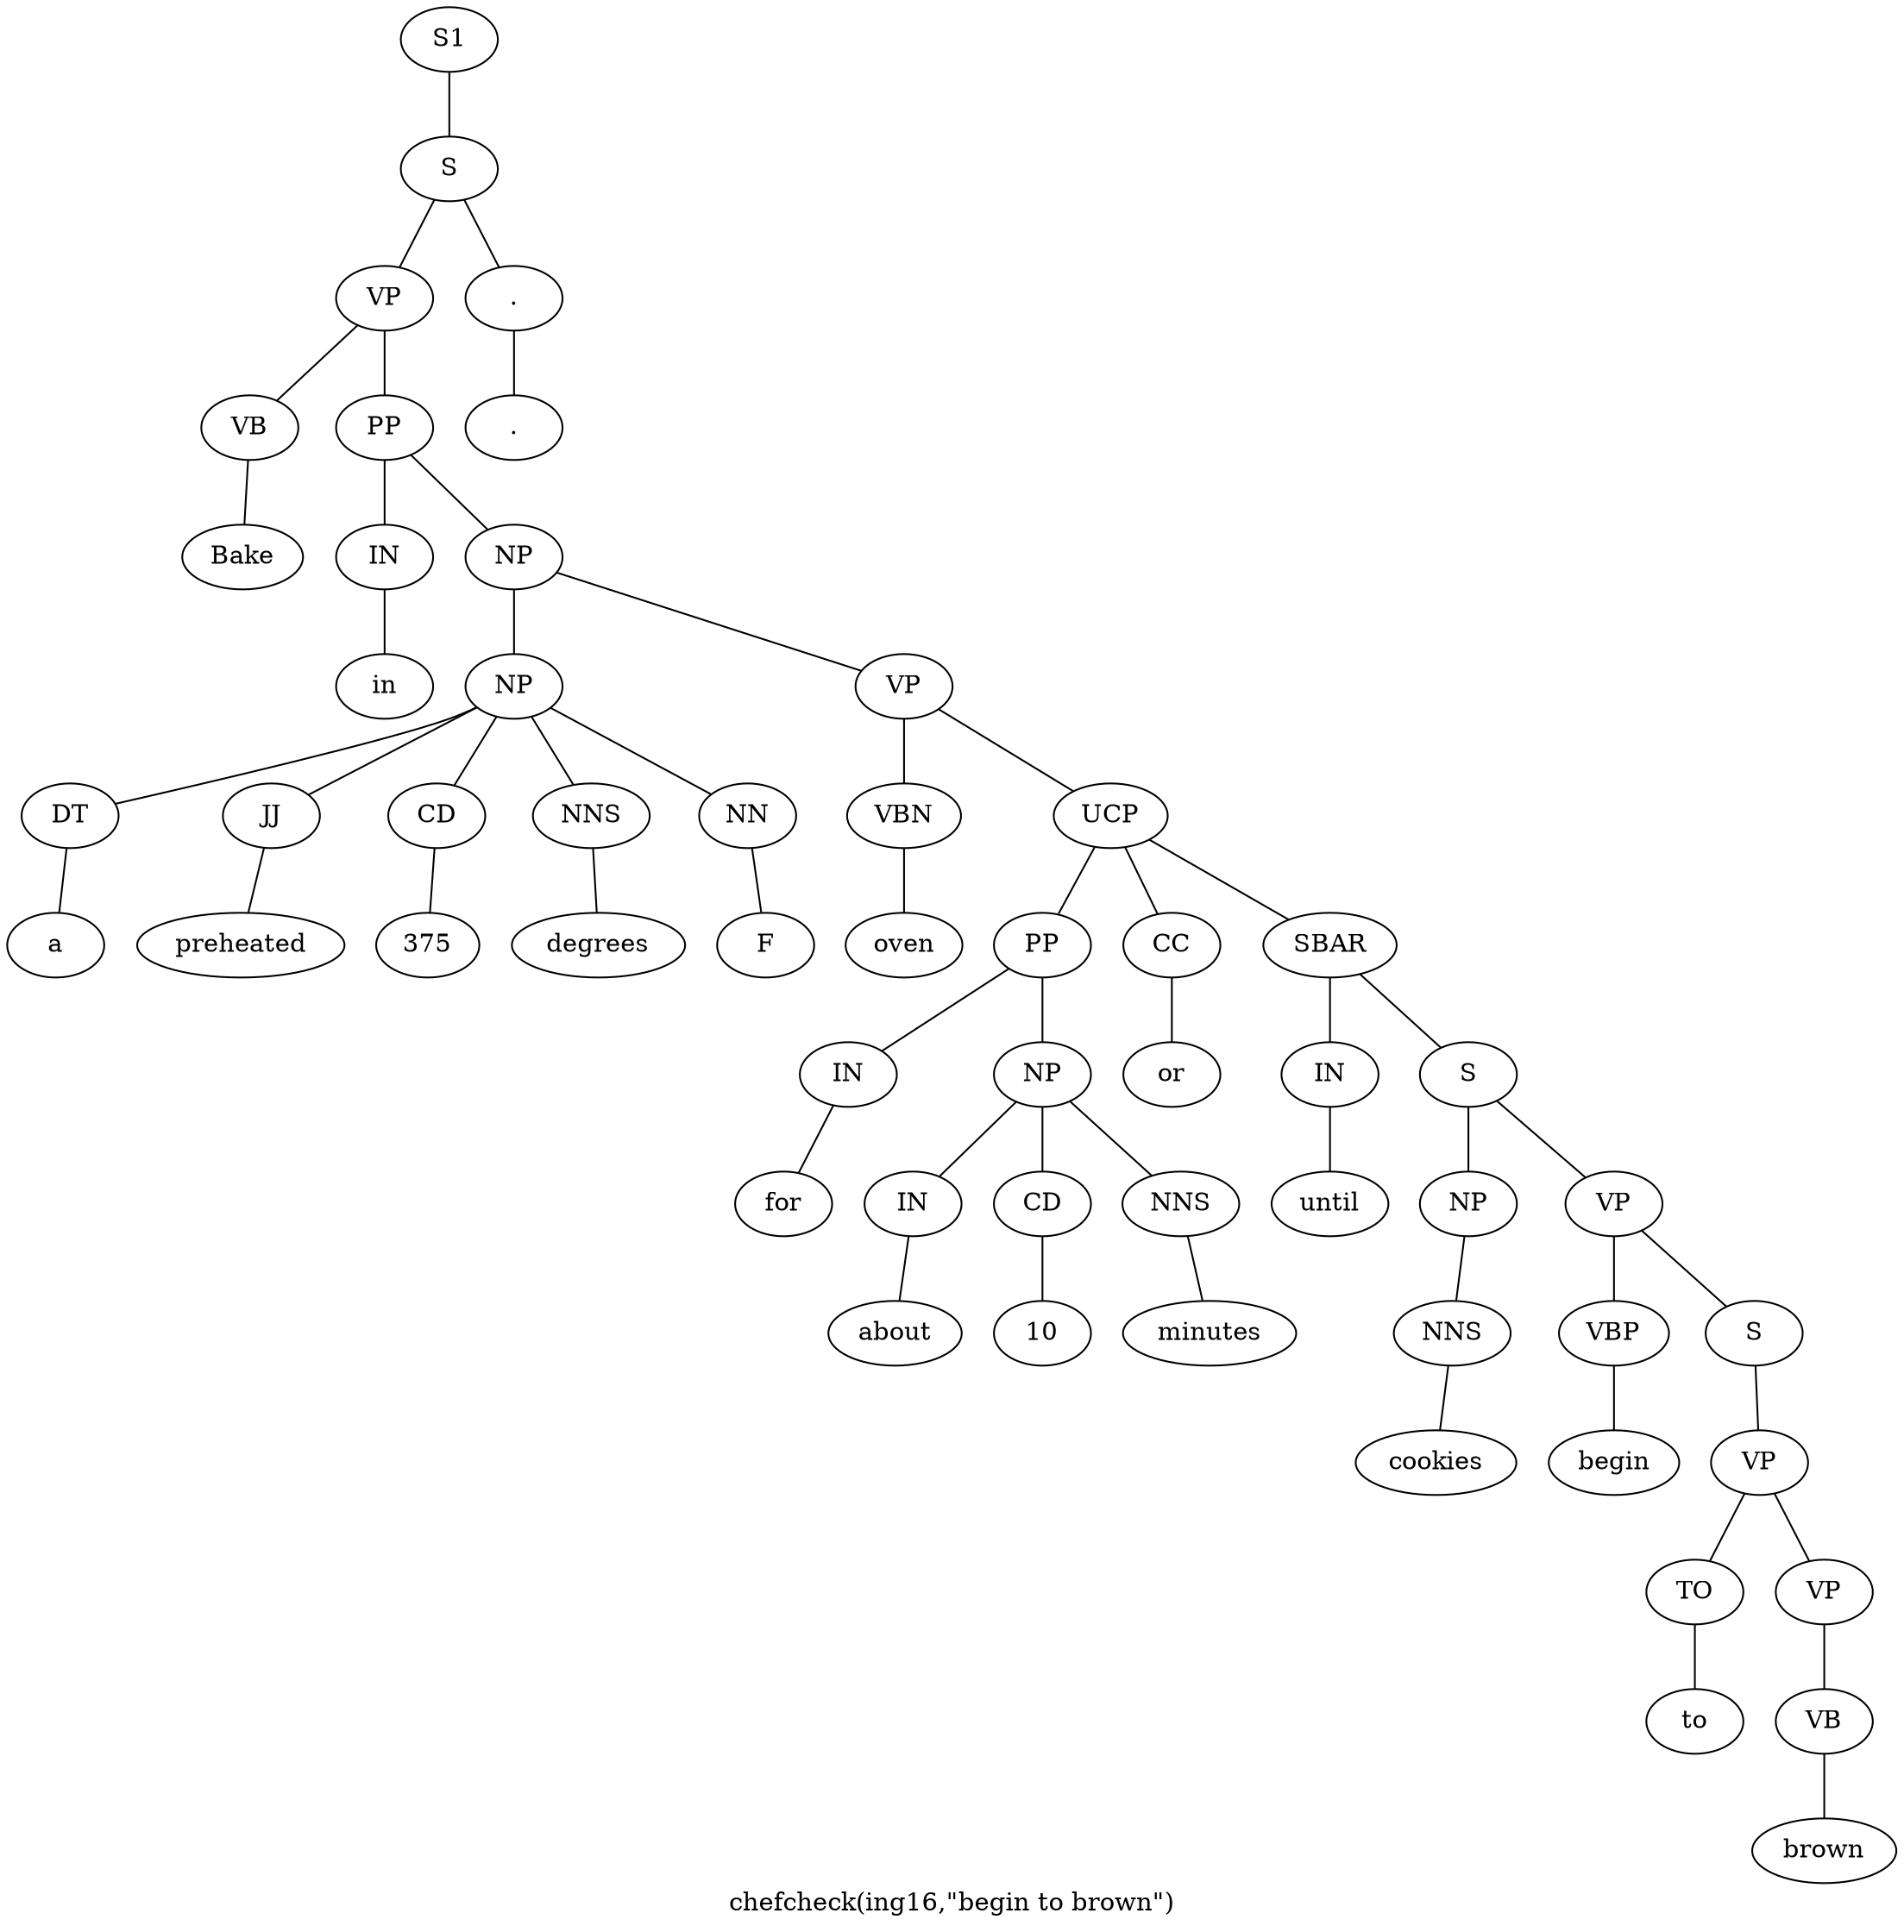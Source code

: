 graph SyntaxGraph {
	label = "chefcheck(ing16,\"begin to brown\")";
	Node0 [label="S1"];
	Node1 [label="S"];
	Node2 [label="VP"];
	Node3 [label="VB"];
	Node4 [label="Bake"];
	Node5 [label="PP"];
	Node6 [label="IN"];
	Node7 [label="in"];
	Node8 [label="NP"];
	Node9 [label="NP"];
	Node10 [label="DT"];
	Node11 [label="a"];
	Node12 [label="JJ"];
	Node13 [label="preheated"];
	Node14 [label="CD"];
	Node15 [label="375"];
	Node16 [label="NNS"];
	Node17 [label="degrees"];
	Node18 [label="NN"];
	Node19 [label="F"];
	Node20 [label="VP"];
	Node21 [label="VBN"];
	Node22 [label="oven"];
	Node23 [label="UCP"];
	Node24 [label="PP"];
	Node25 [label="IN"];
	Node26 [label="for"];
	Node27 [label="NP"];
	Node28 [label="IN"];
	Node29 [label="about"];
	Node30 [label="CD"];
	Node31 [label="10"];
	Node32 [label="NNS"];
	Node33 [label="minutes"];
	Node34 [label="CC"];
	Node35 [label="or"];
	Node36 [label="SBAR"];
	Node37 [label="IN"];
	Node38 [label="until"];
	Node39 [label="S"];
	Node40 [label="NP"];
	Node41 [label="NNS"];
	Node42 [label="cookies"];
	Node43 [label="VP"];
	Node44 [label="VBP"];
	Node45 [label="begin"];
	Node46 [label="S"];
	Node47 [label="VP"];
	Node48 [label="TO"];
	Node49 [label="to"];
	Node50 [label="VP"];
	Node51 [label="VB"];
	Node52 [label="brown"];
	Node53 [label="."];
	Node54 [label="."];

	Node0 -- Node1;
	Node1 -- Node2;
	Node1 -- Node53;
	Node2 -- Node3;
	Node2 -- Node5;
	Node3 -- Node4;
	Node5 -- Node6;
	Node5 -- Node8;
	Node6 -- Node7;
	Node8 -- Node9;
	Node8 -- Node20;
	Node9 -- Node10;
	Node9 -- Node12;
	Node9 -- Node14;
	Node9 -- Node16;
	Node9 -- Node18;
	Node10 -- Node11;
	Node12 -- Node13;
	Node14 -- Node15;
	Node16 -- Node17;
	Node18 -- Node19;
	Node20 -- Node21;
	Node20 -- Node23;
	Node21 -- Node22;
	Node23 -- Node24;
	Node23 -- Node34;
	Node23 -- Node36;
	Node24 -- Node25;
	Node24 -- Node27;
	Node25 -- Node26;
	Node27 -- Node28;
	Node27 -- Node30;
	Node27 -- Node32;
	Node28 -- Node29;
	Node30 -- Node31;
	Node32 -- Node33;
	Node34 -- Node35;
	Node36 -- Node37;
	Node36 -- Node39;
	Node37 -- Node38;
	Node39 -- Node40;
	Node39 -- Node43;
	Node40 -- Node41;
	Node41 -- Node42;
	Node43 -- Node44;
	Node43 -- Node46;
	Node44 -- Node45;
	Node46 -- Node47;
	Node47 -- Node48;
	Node47 -- Node50;
	Node48 -- Node49;
	Node50 -- Node51;
	Node51 -- Node52;
	Node53 -- Node54;
}